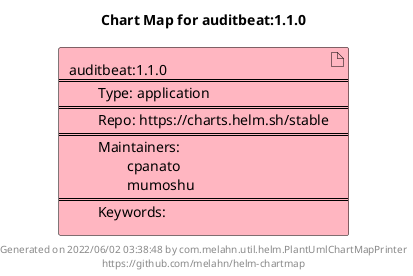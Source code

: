 @startuml
skinparam linetype ortho
skinparam backgroundColor white
skinparam usecaseBorderColor black
skinparam usecaseArrowColor LightSlateGray
skinparam artifactBorderColor black
skinparam artifactArrowColor LightSlateGray

title Chart Map for auditbeat:1.1.0

'There is one referenced Helm Chart
artifact "auditbeat:1.1.0\n====\n\tType: application\n====\n\tRepo: https://charts.helm.sh/stable\n====\n\tMaintainers: \n\t\tcpanato\n\t\tmumoshu\n====\n\tKeywords: " as auditbeat_1_1_0 #LightPink

'There are 0 referenced Docker Images

'Chart Dependencies

center footer Generated on 2022/06/02 03:38:48 by com.melahn.util.helm.PlantUmlChartMapPrinter\nhttps://github.com/melahn/helm-chartmap
@enduml

